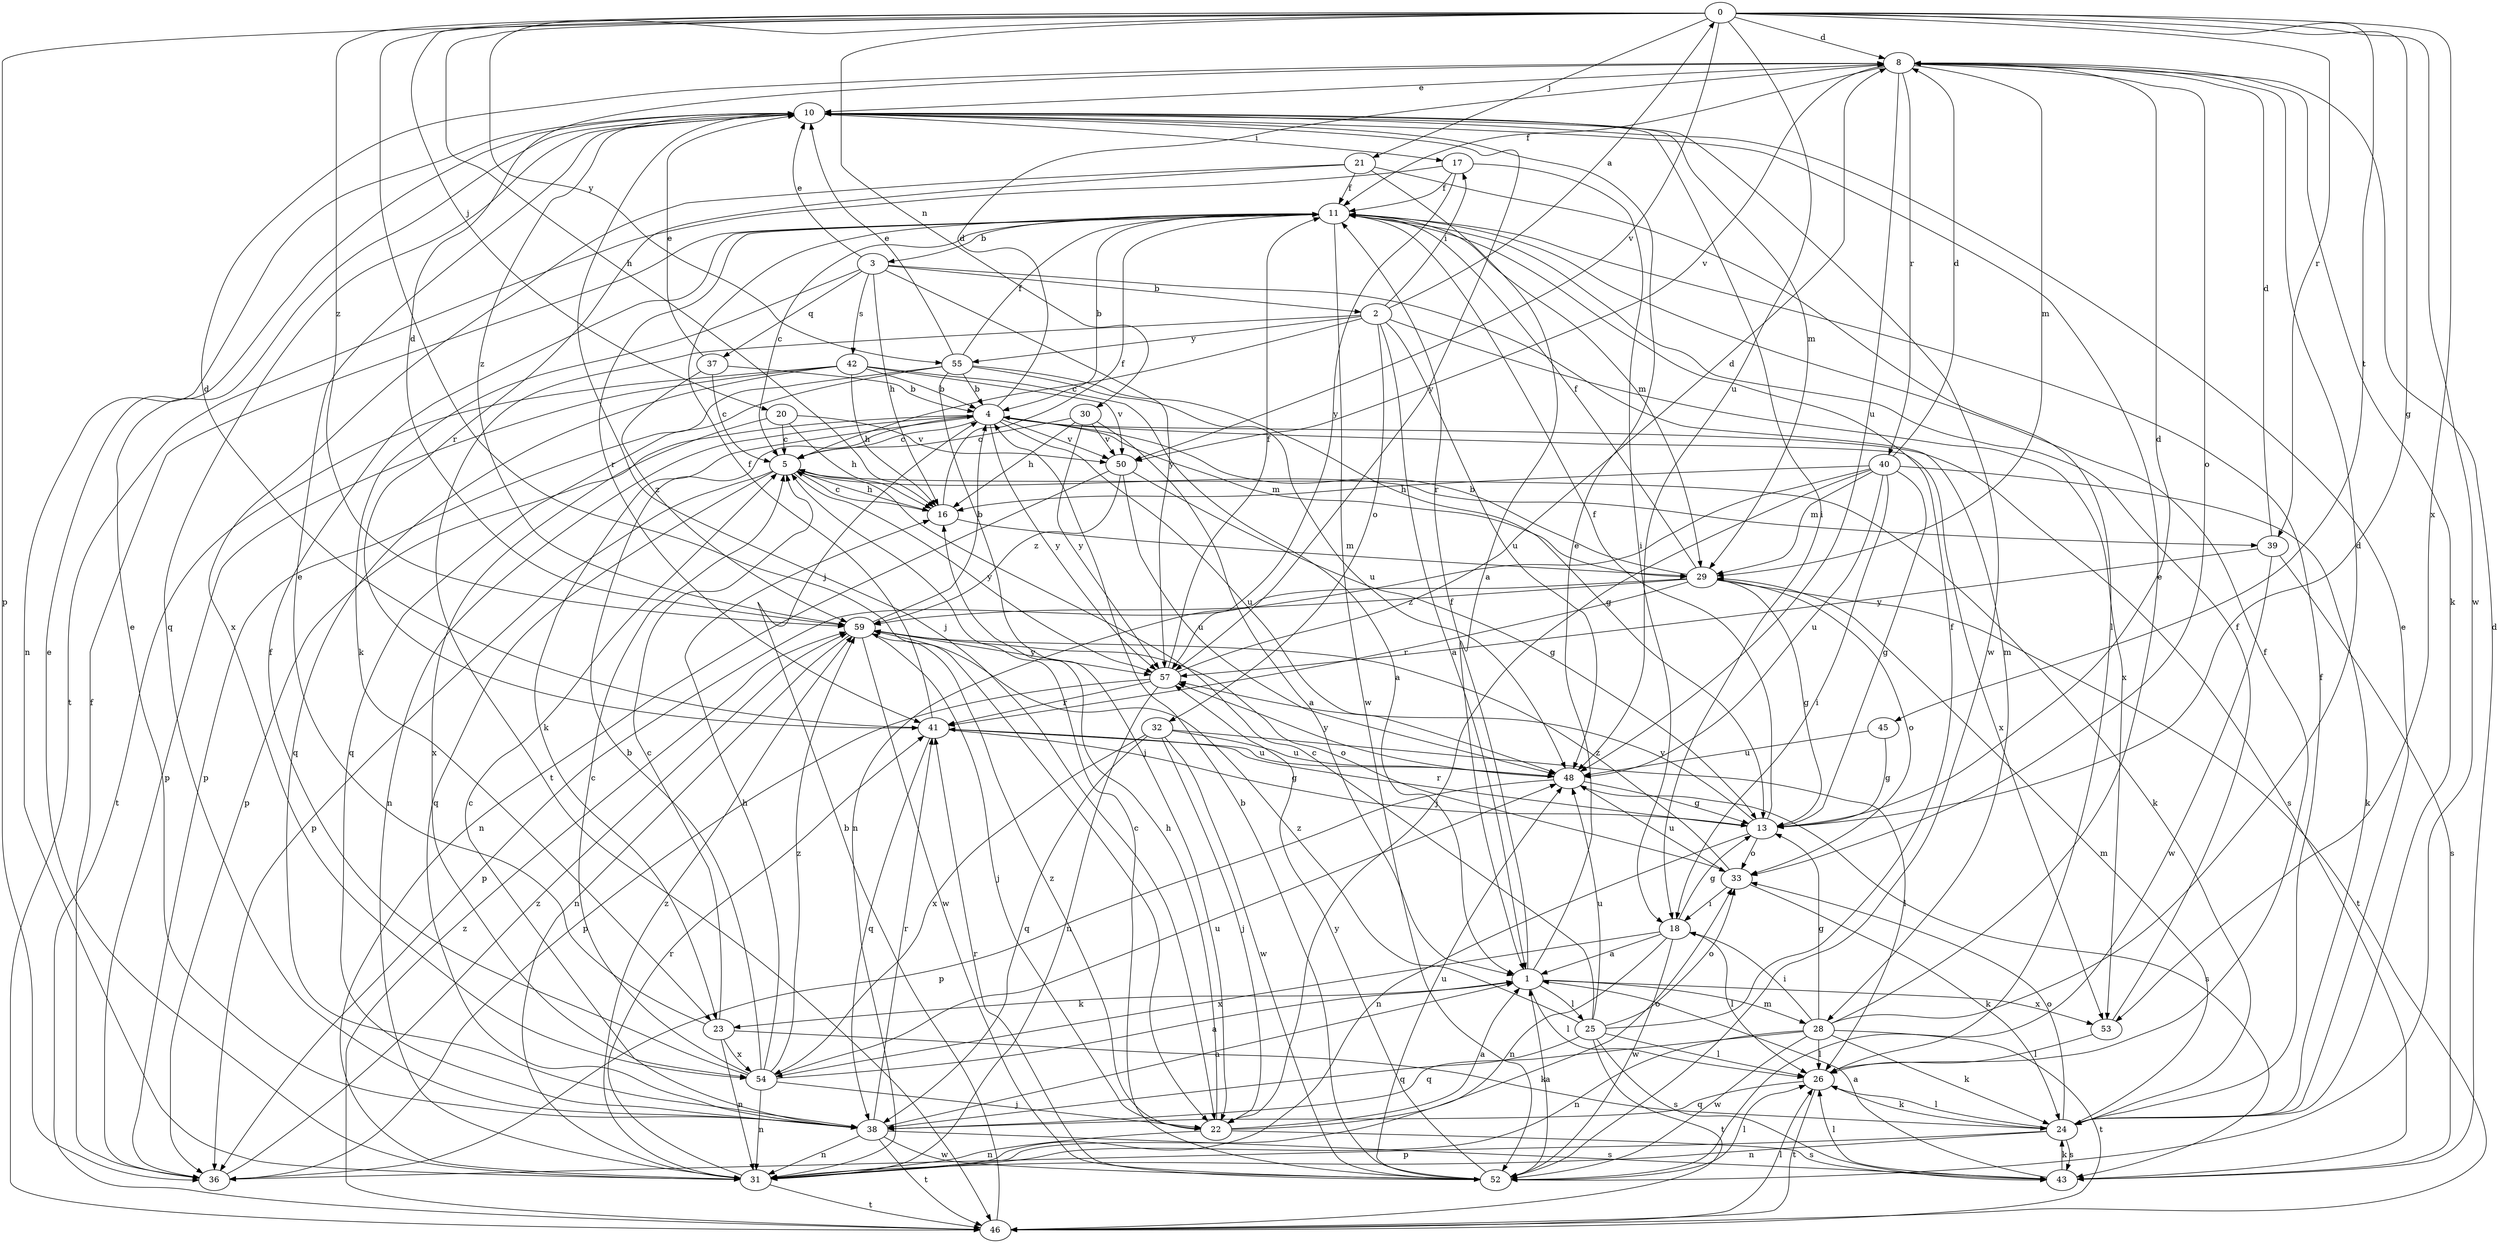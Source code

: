 strict digraph  {
0;
1;
2;
3;
4;
5;
8;
10;
11;
13;
16;
17;
18;
20;
21;
22;
23;
24;
25;
26;
28;
29;
30;
31;
32;
33;
36;
37;
38;
39;
40;
41;
42;
43;
45;
46;
48;
50;
52;
53;
54;
55;
57;
59;
0 -> 8  [label=d];
0 -> 13  [label=g];
0 -> 16  [label=h];
0 -> 20  [label=j];
0 -> 21  [label=j];
0 -> 22  [label=j];
0 -> 30  [label=n];
0 -> 36  [label=p];
0 -> 39  [label=r];
0 -> 45  [label=t];
0 -> 48  [label=u];
0 -> 50  [label=v];
0 -> 52  [label=w];
0 -> 53  [label=x];
0 -> 55  [label=y];
0 -> 59  [label=z];
1 -> 10  [label=e];
1 -> 11  [label=f];
1 -> 23  [label=k];
1 -> 25  [label=l];
1 -> 26  [label=l];
1 -> 28  [label=m];
1 -> 53  [label=x];
2 -> 0  [label=a];
2 -> 1  [label=a];
2 -> 5  [label=c];
2 -> 17  [label=i];
2 -> 32  [label=o];
2 -> 46  [label=t];
2 -> 48  [label=u];
2 -> 53  [label=x];
2 -> 55  [label=y];
3 -> 2  [label=b];
3 -> 10  [label=e];
3 -> 16  [label=h];
3 -> 23  [label=k];
3 -> 28  [label=m];
3 -> 37  [label=q];
3 -> 42  [label=s];
3 -> 57  [label=y];
4 -> 5  [label=c];
4 -> 8  [label=d];
4 -> 23  [label=k];
4 -> 29  [label=m];
4 -> 31  [label=n];
4 -> 36  [label=p];
4 -> 43  [label=s];
4 -> 48  [label=u];
4 -> 50  [label=v];
4 -> 53  [label=x];
4 -> 57  [label=y];
5 -> 16  [label=h];
5 -> 24  [label=k];
5 -> 36  [label=p];
5 -> 38  [label=q];
5 -> 39  [label=r];
5 -> 57  [label=y];
8 -> 10  [label=e];
8 -> 11  [label=f];
8 -> 24  [label=k];
8 -> 29  [label=m];
8 -> 33  [label=o];
8 -> 40  [label=r];
8 -> 48  [label=u];
8 -> 50  [label=v];
10 -> 17  [label=i];
10 -> 18  [label=i];
10 -> 22  [label=j];
10 -> 29  [label=m];
10 -> 31  [label=n];
10 -> 38  [label=q];
10 -> 52  [label=w];
10 -> 57  [label=y];
10 -> 59  [label=z];
11 -> 3  [label=b];
11 -> 4  [label=b];
11 -> 5  [label=c];
11 -> 29  [label=m];
11 -> 41  [label=r];
11 -> 52  [label=w];
13 -> 8  [label=d];
13 -> 11  [label=f];
13 -> 31  [label=n];
13 -> 33  [label=o];
13 -> 41  [label=r];
13 -> 57  [label=y];
16 -> 5  [label=c];
16 -> 11  [label=f];
16 -> 29  [label=m];
17 -> 11  [label=f];
17 -> 18  [label=i];
17 -> 46  [label=t];
17 -> 57  [label=y];
18 -> 1  [label=a];
18 -> 13  [label=g];
18 -> 26  [label=l];
18 -> 31  [label=n];
18 -> 52  [label=w];
18 -> 54  [label=x];
20 -> 5  [label=c];
20 -> 16  [label=h];
20 -> 50  [label=v];
20 -> 54  [label=x];
21 -> 1  [label=a];
21 -> 11  [label=f];
21 -> 26  [label=l];
21 -> 41  [label=r];
21 -> 54  [label=x];
22 -> 1  [label=a];
22 -> 16  [label=h];
22 -> 31  [label=n];
22 -> 33  [label=o];
22 -> 43  [label=s];
22 -> 59  [label=z];
23 -> 5  [label=c];
23 -> 10  [label=e];
23 -> 24  [label=k];
23 -> 31  [label=n];
23 -> 54  [label=x];
24 -> 10  [label=e];
24 -> 11  [label=f];
24 -> 26  [label=l];
24 -> 29  [label=m];
24 -> 31  [label=n];
24 -> 33  [label=o];
24 -> 36  [label=p];
24 -> 43  [label=s];
25 -> 5  [label=c];
25 -> 11  [label=f];
25 -> 26  [label=l];
25 -> 33  [label=o];
25 -> 38  [label=q];
25 -> 43  [label=s];
25 -> 46  [label=t];
25 -> 48  [label=u];
25 -> 59  [label=z];
26 -> 11  [label=f];
26 -> 24  [label=k];
26 -> 38  [label=q];
26 -> 46  [label=t];
28 -> 8  [label=d];
28 -> 10  [label=e];
28 -> 13  [label=g];
28 -> 18  [label=i];
28 -> 24  [label=k];
28 -> 26  [label=l];
28 -> 31  [label=n];
28 -> 38  [label=q];
28 -> 46  [label=t];
28 -> 52  [label=w];
29 -> 4  [label=b];
29 -> 11  [label=f];
29 -> 13  [label=g];
29 -> 33  [label=o];
29 -> 36  [label=p];
29 -> 41  [label=r];
29 -> 46  [label=t];
29 -> 59  [label=z];
30 -> 1  [label=a];
30 -> 5  [label=c];
30 -> 16  [label=h];
30 -> 50  [label=v];
30 -> 57  [label=y];
31 -> 10  [label=e];
31 -> 41  [label=r];
31 -> 46  [label=t];
31 -> 59  [label=z];
32 -> 22  [label=j];
32 -> 26  [label=l];
32 -> 38  [label=q];
32 -> 48  [label=u];
32 -> 52  [label=w];
32 -> 54  [label=x];
33 -> 18  [label=i];
33 -> 24  [label=k];
33 -> 48  [label=u];
33 -> 59  [label=z];
36 -> 11  [label=f];
36 -> 59  [label=z];
37 -> 4  [label=b];
37 -> 5  [label=c];
37 -> 10  [label=e];
37 -> 59  [label=z];
38 -> 1  [label=a];
38 -> 5  [label=c];
38 -> 10  [label=e];
38 -> 31  [label=n];
38 -> 41  [label=r];
38 -> 43  [label=s];
38 -> 46  [label=t];
38 -> 52  [label=w];
39 -> 8  [label=d];
39 -> 43  [label=s];
39 -> 52  [label=w];
39 -> 57  [label=y];
40 -> 8  [label=d];
40 -> 13  [label=g];
40 -> 16  [label=h];
40 -> 18  [label=i];
40 -> 22  [label=j];
40 -> 24  [label=k];
40 -> 29  [label=m];
40 -> 31  [label=n];
40 -> 48  [label=u];
41 -> 8  [label=d];
41 -> 11  [label=f];
41 -> 13  [label=g];
41 -> 38  [label=q];
41 -> 48  [label=u];
42 -> 1  [label=a];
42 -> 4  [label=b];
42 -> 16  [label=h];
42 -> 36  [label=p];
42 -> 38  [label=q];
42 -> 46  [label=t];
42 -> 50  [label=v];
43 -> 1  [label=a];
43 -> 8  [label=d];
43 -> 24  [label=k];
43 -> 26  [label=l];
45 -> 13  [label=g];
45 -> 48  [label=u];
46 -> 4  [label=b];
46 -> 26  [label=l];
46 -> 59  [label=z];
48 -> 13  [label=g];
48 -> 36  [label=p];
48 -> 43  [label=s];
48 -> 57  [label=y];
50 -> 13  [label=g];
50 -> 31  [label=n];
50 -> 48  [label=u];
50 -> 59  [label=z];
52 -> 1  [label=a];
52 -> 4  [label=b];
52 -> 5  [label=c];
52 -> 26  [label=l];
52 -> 41  [label=r];
52 -> 48  [label=u];
52 -> 57  [label=y];
53 -> 11  [label=f];
53 -> 26  [label=l];
54 -> 1  [label=a];
54 -> 4  [label=b];
54 -> 5  [label=c];
54 -> 11  [label=f];
54 -> 16  [label=h];
54 -> 22  [label=j];
54 -> 31  [label=n];
54 -> 48  [label=u];
54 -> 59  [label=z];
55 -> 4  [label=b];
55 -> 10  [label=e];
55 -> 11  [label=f];
55 -> 13  [label=g];
55 -> 22  [label=j];
55 -> 36  [label=p];
55 -> 38  [label=q];
55 -> 48  [label=u];
57 -> 8  [label=d];
57 -> 11  [label=f];
57 -> 31  [label=n];
57 -> 36  [label=p];
57 -> 41  [label=r];
59 -> 4  [label=b];
59 -> 8  [label=d];
59 -> 22  [label=j];
59 -> 31  [label=n];
59 -> 33  [label=o];
59 -> 52  [label=w];
59 -> 57  [label=y];
}
